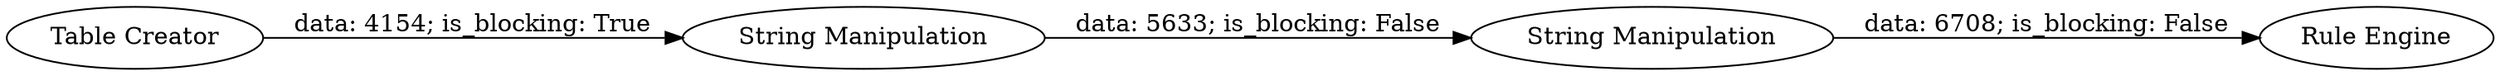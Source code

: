digraph {
	"-3432549977922172195_283" [label="String Manipulation"]
	"-3432549977922172195_284" [label="String Manipulation"]
	"-3432549977922172195_285" [label="Rule Engine"]
	"-3432549977922172195_286" [label="Table Creator"]
	"-3432549977922172195_283" -> "-3432549977922172195_284" [label="data: 5633; is_blocking: False"]
	"-3432549977922172195_284" -> "-3432549977922172195_285" [label="data: 6708; is_blocking: False"]
	"-3432549977922172195_286" -> "-3432549977922172195_283" [label="data: 4154; is_blocking: True"]
	rankdir=LR
}
